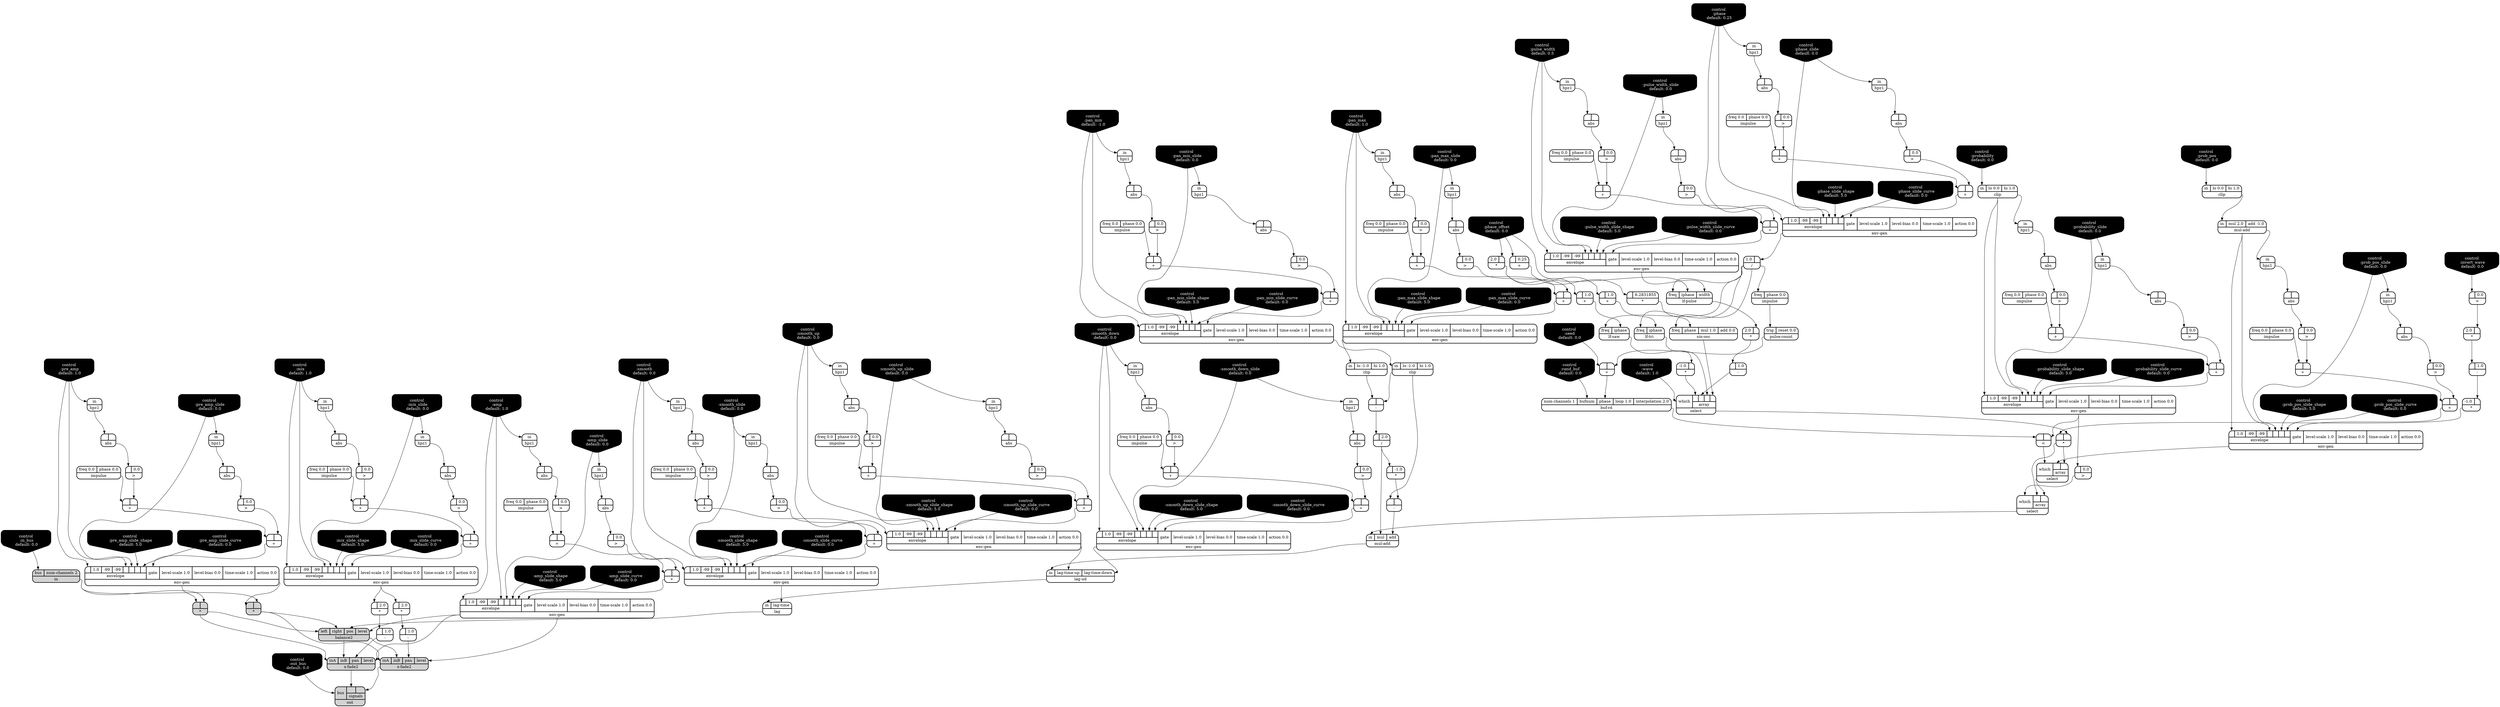 digraph synthdef {
85 [label = "{{ <a> |<b> -1.0} |<__UG_NAME__>* }" style="bold, rounded" shape=record rankdir=LR];
129 [label = "{{ <a> 2.0|<b> } |<__UG_NAME__>* }" style="bold, rounded" shape=record rankdir=LR];
133 [label = "{{ <a> |<b> 2.0} |<__UG_NAME__>* }" style="bold, rounded" shape=record rankdir=LR];
166 [label = "{{ <a> 2.0|<b> } |<__UG_NAME__>* }" style="bold, rounded" shape=record rankdir=LR];
179 [label = "{{ <a> |<b> } |<__UG_NAME__>* }" style="filled, bold, rounded"  shape=record rankdir=LR];
180 [label = "{{ <a> |<b> } |<__UG_NAME__>* }" style="filled, bold, rounded"  shape=record rankdir=LR];
182 [label = "{{ <a> -1.0|<b> } |<__UG_NAME__>* }" style="bold, rounded" shape=record rankdir=LR];
183 [label = "{{ <a> 2.0|<b> } |<__UG_NAME__>* }" style="bold, rounded" shape=record rankdir=LR];
186 [label = "{{ <a> -1.0|<b> } |<__UG_NAME__>* }" style="bold, rounded" shape=record rankdir=LR];
190 [label = "{{ <a> |<b> 6.2831855} |<__UG_NAME__>* }" style="bold, rounded" shape=record rankdir=LR];
193 [label = "{{ <a> |<b> } |<__UG_NAME__>* }" style="bold, rounded" shape=record rankdir=LR];
221 [label = "{{ <a> |<b> 2.0} |<__UG_NAME__>* }" style="bold, rounded" shape=record rankdir=LR];
59 [label = "{{ <a> |<b> } |<__UG_NAME__>+ }" style="bold, rounded" shape=record rankdir=LR];
65 [label = "{{ <a> |<b> } |<__UG_NAME__>+ }" style="bold, rounded" shape=record rankdir=LR];
69 [label = "{{ <a> |<b> } |<__UG_NAME__>+ }" style="bold, rounded" shape=record rankdir=LR];
76 [label = "{{ <a> |<b> } |<__UG_NAME__>+ }" style="bold, rounded" shape=record rankdir=LR];
80 [label = "{{ <a> |<b> } |<__UG_NAME__>+ }" style="bold, rounded" shape=record rankdir=LR];
91 [label = "{{ <a> |<b> } |<__UG_NAME__>+ }" style="bold, rounded" shape=record rankdir=LR];
94 [label = "{{ <a> |<b> } |<__UG_NAME__>+ }" style="bold, rounded" shape=record rankdir=LR];
100 [label = "{{ <a> |<b> } |<__UG_NAME__>+ }" style="bold, rounded" shape=record rankdir=LR];
107 [label = "{{ <a> |<b> } |<__UG_NAME__>+ }" style="bold, rounded" shape=record rankdir=LR];
111 [label = "{{ <a> |<b> } |<__UG_NAME__>+ }" style="bold, rounded" shape=record rankdir=LR];
117 [label = "{{ <a> |<b> } |<__UG_NAME__>+ }" style="bold, rounded" shape=record rankdir=LR];
121 [label = "{{ <a> |<b> } |<__UG_NAME__>+ }" style="bold, rounded" shape=record rankdir=LR];
127 [label = "{{ <a> |<b> } |<__UG_NAME__>+ }" style="bold, rounded" shape=record rankdir=LR];
145 [label = "{{ <a> |<b> } |<__UG_NAME__>+ }" style="bold, rounded" shape=record rankdir=LR];
152 [label = "{{ <a> |<b> } |<__UG_NAME__>+ }" style="bold, rounded" shape=record rankdir=LR];
153 [label = "{{ <a> |<b> } |<__UG_NAME__>+ }" style="bold, rounded" shape=record rankdir=LR];
159 [label = "{{ <a> |<b> } |<__UG_NAME__>+ }" style="bold, rounded" shape=record rankdir=LR];
163 [label = "{{ <a> |<b> } |<__UG_NAME__>+ }" style="bold, rounded" shape=record rankdir=LR];
173 [label = "{{ <a> |<b> } |<__UG_NAME__>+ }" style="bold, rounded" shape=record rankdir=LR];
176 [label = "{{ <a> |<b> } |<__UG_NAME__>+ }" style="bold, rounded" shape=record rankdir=LR];
184 [label = "{{ <a> |<b> 1.0} |<__UG_NAME__>+ }" style="bold, rounded" shape=record rankdir=LR];
187 [label = "{{ <a> |<b> 1.0} |<__UG_NAME__>+ }" style="bold, rounded" shape=record rankdir=LR];
189 [label = "{{ <a> |<b> 0.25} |<__UG_NAME__>+ }" style="bold, rounded" shape=record rankdir=LR];
195 [label = "{{ <a> |<b> } |<__UG_NAME__>+ }" style="bold, rounded" shape=record rankdir=LR];
204 [label = "{{ <a> |<b> } |<__UG_NAME__>+ }" style="bold, rounded" shape=record rankdir=LR];
205 [label = "{{ <a> |<b> } |<__UG_NAME__>+ }" style="bold, rounded" shape=record rankdir=LR];
212 [label = "{{ <a> |<b> } |<__UG_NAME__>+ }" style="bold, rounded" shape=record rankdir=LR];
215 [label = "{{ <a> |<b> } |<__UG_NAME__>+ }" style="bold, rounded" shape=record rankdir=LR];
83 [label = "{{ <a> |<b> } |<__UG_NAME__>- }" style="bold, rounded" shape=record rankdir=LR];
86 [label = "{{ <a> |<b> } |<__UG_NAME__>- }" style="bold, rounded" shape=record rankdir=LR];
130 [label = "{{ <a> |<b> 1.0} |<__UG_NAME__>- }" style="bold, rounded" shape=record rankdir=LR];
134 [label = "{{ <a> |<b> 1.0} |<__UG_NAME__>- }" style="bold, rounded" shape=record rankdir=LR];
181 [label = "{{ <a> |<b> 1.0} |<__UG_NAME__>- }" style="bold, rounded" shape=record rankdir=LR];
222 [label = "{{ <a> |<b> 1.0} |<__UG_NAME__>- }" style="bold, rounded" shape=record rankdir=LR];
84 [label = "{{ <a> |<b> 2.0} |<__UG_NAME__>/ }" style="bold, rounded" shape=record rankdir=LR];
96 [label = "{{ <a> 1.0|<b> } |<__UG_NAME__>/ }" style="bold, rounded" shape=record rankdir=LR];
197 [label = "{{ <a> |<b> } |<__UG_NAME__>\< }" style="bold, rounded" shape=record rankdir=LR];
58 [label = "{{ <a> |<b> 0.0} |<__UG_NAME__>\> }" style="bold, rounded" shape=record rankdir=LR];
64 [label = "{{ <a> |<b> 0.0} |<__UG_NAME__>\> }" style="bold, rounded" shape=record rankdir=LR];
68 [label = "{{ <a> |<b> 0.0} |<__UG_NAME__>\> }" style="bold, rounded" shape=record rankdir=LR];
75 [label = "{{ <a> |<b> 0.0} |<__UG_NAME__>\> }" style="bold, rounded" shape=record rankdir=LR];
79 [label = "{{ <a> |<b> 0.0} |<__UG_NAME__>\> }" style="bold, rounded" shape=record rankdir=LR];
90 [label = "{{ <a> |<b> 0.0} |<__UG_NAME__>\> }" style="bold, rounded" shape=record rankdir=LR];
93 [label = "{{ <a> |<b> 0.0} |<__UG_NAME__>\> }" style="bold, rounded" shape=record rankdir=LR];
99 [label = "{{ <a> |<b> 0.0} |<__UG_NAME__>\> }" style="bold, rounded" shape=record rankdir=LR];
106 [label = "{{ <a> |<b> 0.0} |<__UG_NAME__>\> }" style="bold, rounded" shape=record rankdir=LR];
110 [label = "{{ <a> |<b> 0.0} |<__UG_NAME__>\> }" style="bold, rounded" shape=record rankdir=LR];
116 [label = "{{ <a> |<b> 0.0} |<__UG_NAME__>\> }" style="bold, rounded" shape=record rankdir=LR];
120 [label = "{{ <a> |<b> 0.0} |<__UG_NAME__>\> }" style="bold, rounded" shape=record rankdir=LR];
126 [label = "{{ <a> |<b> 0.0} |<__UG_NAME__>\> }" style="bold, rounded" shape=record rankdir=LR];
138 [label = "{{ <a> |<b> 0.0} |<__UG_NAME__>\> }" style="bold, rounded" shape=record rankdir=LR];
141 [label = "{{ <a> |<b> 0.0} |<__UG_NAME__>\> }" style="bold, rounded" shape=record rankdir=LR];
144 [label = "{{ <a> |<b> 0.0} |<__UG_NAME__>\> }" style="bold, rounded" shape=record rankdir=LR];
147 [label = "{{ <a> |<b> 0.0} |<__UG_NAME__>\> }" style="bold, rounded" shape=record rankdir=LR];
151 [label = "{{ <a> |<b> 0.0} |<__UG_NAME__>\> }" style="bold, rounded" shape=record rankdir=LR];
158 [label = "{{ <a> |<b> 0.0} |<__UG_NAME__>\> }" style="bold, rounded" shape=record rankdir=LR];
162 [label = "{{ <a> |<b> 0.0} |<__UG_NAME__>\> }" style="bold, rounded" shape=record rankdir=LR];
165 [label = "{{ <a> |<b> 0.0} |<__UG_NAME__>\> }" style="bold, rounded" shape=record rankdir=LR];
168 [label = "{{ <a> |<b> 0.0} |<__UG_NAME__>\> }" style="bold, rounded" shape=record rankdir=LR];
172 [label = "{{ <a> |<b> 0.0} |<__UG_NAME__>\> }" style="bold, rounded" shape=record rankdir=LR];
175 [label = "{{ <a> |<b> 0.0} |<__UG_NAME__>\> }" style="bold, rounded" shape=record rankdir=LR];
203 [label = "{{ <a> |<b> 0.0} |<__UG_NAME__>\> }" style="bold, rounded" shape=record rankdir=LR];
214 [label = "{{ <a> |<b> 0.0} |<__UG_NAME__>\> }" style="bold, rounded" shape=record rankdir=LR];
57 [label = "{{ <a> |<b> } |<__UG_NAME__>abs }" style="bold, rounded" shape=record rankdir=LR];
63 [label = "{{ <a> |<b> } |<__UG_NAME__>abs }" style="bold, rounded" shape=record rankdir=LR];
67 [label = "{{ <a> |<b> } |<__UG_NAME__>abs }" style="bold, rounded" shape=record rankdir=LR];
74 [label = "{{ <a> |<b> } |<__UG_NAME__>abs }" style="bold, rounded" shape=record rankdir=LR];
78 [label = "{{ <a> |<b> } |<__UG_NAME__>abs }" style="bold, rounded" shape=record rankdir=LR];
89 [label = "{{ <a> |<b> } |<__UG_NAME__>abs }" style="bold, rounded" shape=record rankdir=LR];
92 [label = "{{ <a> |<b> } |<__UG_NAME__>abs }" style="bold, rounded" shape=record rankdir=LR];
98 [label = "{{ <a> |<b> } |<__UG_NAME__>abs }" style="bold, rounded" shape=record rankdir=LR];
105 [label = "{{ <a> |<b> } |<__UG_NAME__>abs }" style="bold, rounded" shape=record rankdir=LR];
109 [label = "{{ <a> |<b> } |<__UG_NAME__>abs }" style="bold, rounded" shape=record rankdir=LR];
115 [label = "{{ <a> |<b> } |<__UG_NAME__>abs }" style="bold, rounded" shape=record rankdir=LR];
119 [label = "{{ <a> |<b> } |<__UG_NAME__>abs }" style="bold, rounded" shape=record rankdir=LR];
125 [label = "{{ <a> |<b> } |<__UG_NAME__>abs }" style="bold, rounded" shape=record rankdir=LR];
137 [label = "{{ <a> |<b> } |<__UG_NAME__>abs }" style="bold, rounded" shape=record rankdir=LR];
140 [label = "{{ <a> |<b> } |<__UG_NAME__>abs }" style="bold, rounded" shape=record rankdir=LR];
143 [label = "{{ <a> |<b> } |<__UG_NAME__>abs }" style="bold, rounded" shape=record rankdir=LR];
150 [label = "{{ <a> |<b> } |<__UG_NAME__>abs }" style="bold, rounded" shape=record rankdir=LR];
157 [label = "{{ <a> |<b> } |<__UG_NAME__>abs }" style="bold, rounded" shape=record rankdir=LR];
161 [label = "{{ <a> |<b> } |<__UG_NAME__>abs }" style="bold, rounded" shape=record rankdir=LR];
167 [label = "{{ <a> |<b> } |<__UG_NAME__>abs }" style="bold, rounded" shape=record rankdir=LR];
171 [label = "{{ <a> |<b> } |<__UG_NAME__>abs }" style="bold, rounded" shape=record rankdir=LR];
174 [label = "{{ <a> |<b> } |<__UG_NAME__>abs }" style="bold, rounded" shape=record rankdir=LR];
202 [label = "{{ <a> |<b> } |<__UG_NAME__>abs }" style="bold, rounded" shape=record rankdir=LR];
213 [label = "{{ <a> |<b> } |<__UG_NAME__>abs }" style="bold, rounded" shape=record rankdir=LR];
219 [label = "{{ <left> left|<right> right|<pos> pos|<level> level} |<__UG_NAME__>balance2 }" style="filled, bold, rounded"  shape=record rankdir=LR];
196 [label = "{{ <num____channels> num-channels 1|<bufnum> bufnum|<phase> phase|<loop> loop 1.0|<interpolation> interpolation 2.0} |<__UG_NAME__>buf-rd }" style="bold, rounded" shape=record rankdir=LR];
71 [label = "{{ <in> in|<lo> lo -1.0|<hi> hi 1.0} |<__UG_NAME__>clip }" style="bold, rounded" shape=record rankdir=LR];
82 [label = "{{ <in> in|<lo> lo -1.0|<hi> hi 1.0} |<__UG_NAME__>clip }" style="bold, rounded" shape=record rankdir=LR];
123 [label = "{{ <in> in|<lo> lo 0.0|<hi> hi 1.0} |<__UG_NAME__>clip }" style="bold, rounded" shape=record rankdir=LR];
199 [label = "{{ <in> in|<lo> lo 0.0|<hi> hi 1.0} |<__UG_NAME__>clip }" style="bold, rounded" shape=record rankdir=LR];
0 [label = "control
 :amp
 default: 1.0" shape=invhouse style="rounded, filled, bold" fillcolor=black fontcolor=white ]; 
1 [label = "control
 :amp_slide
 default: 0.0" shape=invhouse style="rounded, filled, bold" fillcolor=black fontcolor=white ]; 
2 [label = "control
 :amp_slide_shape
 default: 5.0" shape=invhouse style="rounded, filled, bold" fillcolor=black fontcolor=white ]; 
3 [label = "control
 :amp_slide_curve
 default: 0.0" shape=invhouse style="rounded, filled, bold" fillcolor=black fontcolor=white ]; 
4 [label = "control
 :mix
 default: 1.0" shape=invhouse style="rounded, filled, bold" fillcolor=black fontcolor=white ]; 
5 [label = "control
 :mix_slide
 default: 0.0" shape=invhouse style="rounded, filled, bold" fillcolor=black fontcolor=white ]; 
6 [label = "control
 :mix_slide_shape
 default: 5.0" shape=invhouse style="rounded, filled, bold" fillcolor=black fontcolor=white ]; 
7 [label = "control
 :mix_slide_curve
 default: 0.0" shape=invhouse style="rounded, filled, bold" fillcolor=black fontcolor=white ]; 
8 [label = "control
 :pre_amp
 default: 1.0" shape=invhouse style="rounded, filled, bold" fillcolor=black fontcolor=white ]; 
9 [label = "control
 :pre_amp_slide
 default: 0.0" shape=invhouse style="rounded, filled, bold" fillcolor=black fontcolor=white ]; 
10 [label = "control
 :pre_amp_slide_shape
 default: 5.0" shape=invhouse style="rounded, filled, bold" fillcolor=black fontcolor=white ]; 
11 [label = "control
 :pre_amp_slide_curve
 default: 0.0" shape=invhouse style="rounded, filled, bold" fillcolor=black fontcolor=white ]; 
12 [label = "control
 :phase
 default: 0.25" shape=invhouse style="rounded, filled, bold" fillcolor=black fontcolor=white ]; 
13 [label = "control
 :phase_slide
 default: 0.0" shape=invhouse style="rounded, filled, bold" fillcolor=black fontcolor=white ]; 
14 [label = "control
 :phase_slide_shape
 default: 5.0" shape=invhouse style="rounded, filled, bold" fillcolor=black fontcolor=white ]; 
15 [label = "control
 :phase_slide_curve
 default: 0.0" shape=invhouse style="rounded, filled, bold" fillcolor=black fontcolor=white ]; 
16 [label = "control
 :pan_min
 default: -1.0" shape=invhouse style="rounded, filled, bold" fillcolor=black fontcolor=white ]; 
17 [label = "control
 :pan_min_slide
 default: 0.0" shape=invhouse style="rounded, filled, bold" fillcolor=black fontcolor=white ]; 
18 [label = "control
 :pan_min_slide_shape
 default: 5.0" shape=invhouse style="rounded, filled, bold" fillcolor=black fontcolor=white ]; 
19 [label = "control
 :pan_min_slide_curve
 default: 0.0" shape=invhouse style="rounded, filled, bold" fillcolor=black fontcolor=white ]; 
20 [label = "control
 :pan_max
 default: 1.0" shape=invhouse style="rounded, filled, bold" fillcolor=black fontcolor=white ]; 
21 [label = "control
 :pan_max_slide
 default: 0.0" shape=invhouse style="rounded, filled, bold" fillcolor=black fontcolor=white ]; 
22 [label = "control
 :pan_max_slide_shape
 default: 5.0" shape=invhouse style="rounded, filled, bold" fillcolor=black fontcolor=white ]; 
23 [label = "control
 :pan_max_slide_curve
 default: 0.0" shape=invhouse style="rounded, filled, bold" fillcolor=black fontcolor=white ]; 
24 [label = "control
 :pulse_width
 default: 0.5" shape=invhouse style="rounded, filled, bold" fillcolor=black fontcolor=white ]; 
25 [label = "control
 :pulse_width_slide
 default: 0.0" shape=invhouse style="rounded, filled, bold" fillcolor=black fontcolor=white ]; 
26 [label = "control
 :pulse_width_slide_shape
 default: 5.0" shape=invhouse style="rounded, filled, bold" fillcolor=black fontcolor=white ]; 
27 [label = "control
 :pulse_width_slide_curve
 default: 0.0" shape=invhouse style="rounded, filled, bold" fillcolor=black fontcolor=white ]; 
28 [label = "control
 :smooth
 default: 0.0" shape=invhouse style="rounded, filled, bold" fillcolor=black fontcolor=white ]; 
29 [label = "control
 :smooth_slide
 default: 0.0" shape=invhouse style="rounded, filled, bold" fillcolor=black fontcolor=white ]; 
30 [label = "control
 :smooth_slide_shape
 default: 5.0" shape=invhouse style="rounded, filled, bold" fillcolor=black fontcolor=white ]; 
31 [label = "control
 :smooth_slide_curve
 default: 0.0" shape=invhouse style="rounded, filled, bold" fillcolor=black fontcolor=white ]; 
32 [label = "control
 :smooth_up
 default: 0.0" shape=invhouse style="rounded, filled, bold" fillcolor=black fontcolor=white ]; 
33 [label = "control
 :smooth_up_slide
 default: 0.0" shape=invhouse style="rounded, filled, bold" fillcolor=black fontcolor=white ]; 
34 [label = "control
 :smooth_up_slide_shape
 default: 5.0" shape=invhouse style="rounded, filled, bold" fillcolor=black fontcolor=white ]; 
35 [label = "control
 :smooth_up_slide_curve
 default: 0.0" shape=invhouse style="rounded, filled, bold" fillcolor=black fontcolor=white ]; 
36 [label = "control
 :smooth_down
 default: 0.0" shape=invhouse style="rounded, filled, bold" fillcolor=black fontcolor=white ]; 
37 [label = "control
 :smooth_down_slide
 default: 0.0" shape=invhouse style="rounded, filled, bold" fillcolor=black fontcolor=white ]; 
38 [label = "control
 :smooth_down_slide_shape
 default: 5.0" shape=invhouse style="rounded, filled, bold" fillcolor=black fontcolor=white ]; 
39 [label = "control
 :smooth_down_slide_curve
 default: 0.0" shape=invhouse style="rounded, filled, bold" fillcolor=black fontcolor=white ]; 
40 [label = "control
 :probability
 default: 0.0" shape=invhouse style="rounded, filled, bold" fillcolor=black fontcolor=white ]; 
41 [label = "control
 :probability_slide
 default: 0.0" shape=invhouse style="rounded, filled, bold" fillcolor=black fontcolor=white ]; 
42 [label = "control
 :probability_slide_shape
 default: 5.0" shape=invhouse style="rounded, filled, bold" fillcolor=black fontcolor=white ]; 
43 [label = "control
 :probability_slide_curve
 default: 0.0" shape=invhouse style="rounded, filled, bold" fillcolor=black fontcolor=white ]; 
44 [label = "control
 :prob_pos
 default: 0.0" shape=invhouse style="rounded, filled, bold" fillcolor=black fontcolor=white ]; 
45 [label = "control
 :prob_pos_slide
 default: 0.0" shape=invhouse style="rounded, filled, bold" fillcolor=black fontcolor=white ]; 
46 [label = "control
 :prob_pos_slide_shape
 default: 5.0" shape=invhouse style="rounded, filled, bold" fillcolor=black fontcolor=white ]; 
47 [label = "control
 :prob_pos_slide_curve
 default: 0.0" shape=invhouse style="rounded, filled, bold" fillcolor=black fontcolor=white ]; 
48 [label = "control
 :phase_offset
 default: 0.0" shape=invhouse style="rounded, filled, bold" fillcolor=black fontcolor=white ]; 
49 [label = "control
 :wave
 default: 1.0" shape=invhouse style="rounded, filled, bold" fillcolor=black fontcolor=white ]; 
50 [label = "control
 :invert_wave
 default: 0.0" shape=invhouse style="rounded, filled, bold" fillcolor=black fontcolor=white ]; 
51 [label = "control
 :seed
 default: 0.0" shape=invhouse style="rounded, filled, bold" fillcolor=black fontcolor=white ]; 
52 [label = "control
 :rand_buf
 default: 0.0" shape=invhouse style="rounded, filled, bold" fillcolor=black fontcolor=white ]; 
53 [label = "control
 :in_bus
 default: 0.0" shape=invhouse style="rounded, filled, bold" fillcolor=black fontcolor=white ]; 
54 [label = "control
 :out_bus
 default: 0.0" shape=invhouse style="rounded, filled, bold" fillcolor=black fontcolor=white ]; 
70 [label = "{{ {{<envelope___control___0>|1.0|-99|-99|<envelope___control___4>|<envelope___control___5>|<envelope___control___6>|<envelope___control___7>}|envelope}|<gate> gate|<level____scale> level-scale 1.0|<level____bias> level-bias 0.0|<time____scale> time-scale 1.0|<action> action 0.0} |<__UG_NAME__>env-gen }" style="bold, rounded" shape=record rankdir=LR];
81 [label = "{{ {{<envelope___control___0>|1.0|-99|-99|<envelope___control___4>|<envelope___control___5>|<envelope___control___6>|<envelope___control___7>}|envelope}|<gate> gate|<level____scale> level-scale 1.0|<level____bias> level-bias 0.0|<time____scale> time-scale 1.0|<action> action 0.0} |<__UG_NAME__>env-gen }" style="bold, rounded" shape=record rankdir=LR];
95 [label = "{{ {{<envelope___control___0>|1.0|-99|-99|<envelope___control___4>|<envelope___control___5>|<envelope___control___6>|<envelope___control___7>}|envelope}|<gate> gate|<level____scale> level-scale 1.0|<level____bias> level-bias 0.0|<time____scale> time-scale 1.0|<action> action 0.0} |<__UG_NAME__>env-gen }" style="bold, rounded" shape=record rankdir=LR];
101 [label = "{{ {{<envelope___control___0>|1.0|-99|-99|<envelope___control___4>|<envelope___control___5>|<envelope___control___6>|<envelope___control___7>}|envelope}|<gate> gate|<level____scale> level-scale 1.0|<level____bias> level-bias 0.0|<time____scale> time-scale 1.0|<action> action 0.0} |<__UG_NAME__>env-gen }" style="bold, rounded" shape=record rankdir=LR];
112 [label = "{{ {{<envelope___control___0>|1.0|-99|-99|<envelope___control___4>|<envelope___control___5>|<envelope___control___6>|<envelope___control___7>}|envelope}|<gate> gate|<level____scale> level-scale 1.0|<level____bias> level-bias 0.0|<time____scale> time-scale 1.0|<action> action 0.0} |<__UG_NAME__>env-gen }" style="bold, rounded" shape=record rankdir=LR];
132 [label = "{{ {{<envelope___control___0>|1.0|-99|-99|<envelope___control___4>|<envelope___control___5>|<envelope___control___6>|<envelope___control___7>}|envelope}|<gate> gate|<level____scale> level-scale 1.0|<level____bias> level-bias 0.0|<time____scale> time-scale 1.0|<action> action 0.0} |<__UG_NAME__>env-gen }" style="bold, rounded" shape=record rankdir=LR];
146 [label = "{{ {{<envelope___clip___0>|1.0|-99|-99|<envelope___clip___4>|<envelope___control___5>|<envelope___control___6>|<envelope___control___7>}|envelope}|<gate> gate|<level____scale> level-scale 1.0|<level____bias> level-bias 0.0|<time____scale> time-scale 1.0|<action> action 0.0} |<__UG_NAME__>env-gen }" style="bold, rounded" shape=record rankdir=LR];
164 [label = "{{ {{<envelope___control___0>|1.0|-99|-99|<envelope___control___4>|<envelope___control___5>|<envelope___control___6>|<envelope___control___7>}|envelope}|<gate> gate|<level____scale> level-scale 1.0|<level____bias> level-bias 0.0|<time____scale> time-scale 1.0|<action> action 0.0} |<__UG_NAME__>env-gen }" style="bold, rounded" shape=record rankdir=LR];
177 [label = "{{ {{<envelope___control___0>|1.0|-99|-99|<envelope___control___4>|<envelope___control___5>|<envelope___control___6>|<envelope___control___7>}|envelope}|<gate> gate|<level____scale> level-scale 1.0|<level____bias> level-bias 0.0|<time____scale> time-scale 1.0|<action> action 0.0} |<__UG_NAME__>env-gen }" style="bold, rounded" shape=record rankdir=LR];
206 [label = "{{ {{<envelope___mul____add___0>|1.0|-99|-99|<envelope___mul____add___4>|<envelope___control___5>|<envelope___control___6>|<envelope___control___7>}|envelope}|<gate> gate|<level____scale> level-scale 1.0|<level____bias> level-bias 0.0|<time____scale> time-scale 1.0|<action> action 0.0} |<__UG_NAME__>env-gen }" style="bold, rounded" shape=record rankdir=LR];
216 [label = "{{ {{<envelope___control___0>|1.0|-99|-99|<envelope___control___4>|<envelope___control___5>|<envelope___control___6>|<envelope___control___7>}|envelope}|<gate> gate|<level____scale> level-scale 1.0|<level____bias> level-bias 0.0|<time____scale> time-scale 1.0|<action> action 0.0} |<__UG_NAME__>env-gen }" style="bold, rounded" shape=record rankdir=LR];
218 [label = "{{ {{<envelope___control___0>|1.0|-99|-99|<envelope___control___4>|<envelope___control___5>|<envelope___control___6>|<envelope___control___7>}|envelope}|<gate> gate|<level____scale> level-scale 1.0|<level____bias> level-bias 0.0|<time____scale> time-scale 1.0|<action> action 0.0} |<__UG_NAME__>env-gen }" style="bold, rounded" shape=record rankdir=LR];
56 [label = "{{ <in> in} |<__UG_NAME__>hpz1 }" style="bold, rounded" shape=record rankdir=LR];
60 [label = "{{ <in> in} |<__UG_NAME__>hpz1 }" style="bold, rounded" shape=record rankdir=LR];
62 [label = "{{ <in> in} |<__UG_NAME__>hpz1 }" style="bold, rounded" shape=record rankdir=LR];
66 [label = "{{ <in> in} |<__UG_NAME__>hpz1 }" style="bold, rounded" shape=record rankdir=LR];
73 [label = "{{ <in> in} |<__UG_NAME__>hpz1 }" style="bold, rounded" shape=record rankdir=LR];
77 [label = "{{ <in> in} |<__UG_NAME__>hpz1 }" style="bold, rounded" shape=record rankdir=LR];
88 [label = "{{ <in> in} |<__UG_NAME__>hpz1 }" style="bold, rounded" shape=record rankdir=LR];
97 [label = "{{ <in> in} |<__UG_NAME__>hpz1 }" style="bold, rounded" shape=record rankdir=LR];
104 [label = "{{ <in> in} |<__UG_NAME__>hpz1 }" style="bold, rounded" shape=record rankdir=LR];
108 [label = "{{ <in> in} |<__UG_NAME__>hpz1 }" style="bold, rounded" shape=record rankdir=LR];
114 [label = "{{ <in> in} |<__UG_NAME__>hpz1 }" style="bold, rounded" shape=record rankdir=LR];
118 [label = "{{ <in> in} |<__UG_NAME__>hpz1 }" style="bold, rounded" shape=record rankdir=LR];
124 [label = "{{ <in> in} |<__UG_NAME__>hpz1 }" style="bold, rounded" shape=record rankdir=LR];
128 [label = "{{ <in> in} |<__UG_NAME__>hpz1 }" style="bold, rounded" shape=record rankdir=LR];
131 [label = "{{ <in> in} |<__UG_NAME__>hpz1 }" style="bold, rounded" shape=record rankdir=LR];
136 [label = "{{ <in> in} |<__UG_NAME__>hpz1 }" style="bold, rounded" shape=record rankdir=LR];
139 [label = "{{ <in> in} |<__UG_NAME__>hpz1 }" style="bold, rounded" shape=record rankdir=LR];
142 [label = "{{ <in> in} |<__UG_NAME__>hpz1 }" style="bold, rounded" shape=record rankdir=LR];
149 [label = "{{ <in> in} |<__UG_NAME__>hpz1 }" style="bold, rounded" shape=record rankdir=LR];
154 [label = "{{ <in> in} |<__UG_NAME__>hpz1 }" style="bold, rounded" shape=record rankdir=LR];
156 [label = "{{ <in> in} |<__UG_NAME__>hpz1 }" style="bold, rounded" shape=record rankdir=LR];
160 [label = "{{ <in> in} |<__UG_NAME__>hpz1 }" style="bold, rounded" shape=record rankdir=LR];
170 [label = "{{ <in> in} |<__UG_NAME__>hpz1 }" style="bold, rounded" shape=record rankdir=LR];
201 [label = "{{ <in> in} |<__UG_NAME__>hpz1 }" style="bold, rounded" shape=record rankdir=LR];
55 [label = "{{ <freq> freq 0.0|<phase> phase 0.0} |<__UG_NAME__>impulse }" style="bold, rounded" shape=record rankdir=LR];
61 [label = "{{ <freq> freq 0.0|<phase> phase 0.0} |<__UG_NAME__>impulse }" style="bold, rounded" shape=record rankdir=LR];
72 [label = "{{ <freq> freq 0.0|<phase> phase 0.0} |<__UG_NAME__>impulse }" style="bold, rounded" shape=record rankdir=LR];
87 [label = "{{ <freq> freq 0.0|<phase> phase 0.0} |<__UG_NAME__>impulse }" style="bold, rounded" shape=record rankdir=LR];
103 [label = "{{ <freq> freq 0.0|<phase> phase 0.0} |<__UG_NAME__>impulse }" style="bold, rounded" shape=record rankdir=LR];
113 [label = "{{ <freq> freq 0.0|<phase> phase 0.0} |<__UG_NAME__>impulse }" style="bold, rounded" shape=record rankdir=LR];
122 [label = "{{ <freq> freq 0.0|<phase> phase 0.0} |<__UG_NAME__>impulse }" style="bold, rounded" shape=record rankdir=LR];
135 [label = "{{ <freq> freq|<phase> phase 0.0} |<__UG_NAME__>impulse }" style="bold, rounded" shape=record rankdir=LR];
148 [label = "{{ <freq> freq 0.0|<phase> phase 0.0} |<__UG_NAME__>impulse }" style="bold, rounded" shape=record rankdir=LR];
155 [label = "{{ <freq> freq 0.0|<phase> phase 0.0} |<__UG_NAME__>impulse }" style="bold, rounded" shape=record rankdir=LR];
169 [label = "{{ <freq> freq 0.0|<phase> phase 0.0} |<__UG_NAME__>impulse }" style="bold, rounded" shape=record rankdir=LR];
198 [label = "{{ <freq> freq 0.0|<phase> phase 0.0} |<__UG_NAME__>impulse }" style="bold, rounded" shape=record rankdir=LR];
211 [label = "{{ <freq> freq 0.0|<phase> phase 0.0} |<__UG_NAME__>impulse }" style="bold, rounded" shape=record rankdir=LR];
178 [label = "{{ <bus> bus|<num____channels> num-channels 2} |<__UG_NAME__>in }" style="filled, bold, rounded"  shape=record rankdir=LR];
217 [label = "{{ <in> in|<lag____time> lag-time} |<__UG_NAME__>lag }" style="bold, rounded" shape=record rankdir=LR];
210 [label = "{{ <in> in|<lag____time____up> lag-time-up|<lag____time____down> lag-time-down} |<__UG_NAME__>lag-ud }" style="bold, rounded" shape=record rankdir=LR];
102 [label = "{{ <freq> freq|<iphase> iphase|<width> width} |<__UG_NAME__>lf-pulse }" style="bold, rounded" shape=record rankdir=LR];
185 [label = "{{ <freq> freq|<iphase> iphase} |<__UG_NAME__>lf-saw }" style="bold, rounded" shape=record rankdir=LR];
188 [label = "{{ <freq> freq|<iphase> iphase} |<__UG_NAME__>lf-tri }" style="bold, rounded" shape=record rankdir=LR];
200 [label = "{{ <in> in|<mul> mul 2.0|<add> add -1.0} |<__UG_NAME__>mul-add }" style="bold, rounded" shape=record rankdir=LR];
209 [label = "{{ <in> in|<mul> mul|<add> add} |<__UG_NAME__>mul-add }" style="bold, rounded" shape=record rankdir=LR];
224 [label = "{{ <bus> bus|{{<signals___x____fade2___0>|<signals___x____fade2___1>}|signals}} |<__UG_NAME__>out }" style="filled, bold, rounded"  shape=record rankdir=LR];
194 [label = "{{ <trig> trig|<reset> reset 0.0} |<__UG_NAME__>pulse-count }" style="bold, rounded" shape=record rankdir=LR];
192 [label = "{{ <which> which|{{<array___binary____op____u____gen___0>|<array___binary____op____u____gen___1>|<array___lf____tri___2>|<array___sin____osc___3>}|array}} |<__UG_NAME__>select }" style="bold, rounded" shape=record rankdir=LR];
207 [label = "{{ <which> which|{{<array___env____gen___0>|<array___binary____op____u____gen___1>}|array}} |<__UG_NAME__>select }" style="bold, rounded" shape=record rankdir=LR];
208 [label = "{{ <which> which|{{<array___binary____op____u____gen___0>|<array___select___1>}|array}} |<__UG_NAME__>select }" style="bold, rounded" shape=record rankdir=LR];
191 [label = "{{ <freq> freq|<phase> phase|<mul> mul 1.0|<add> add 0.0} |<__UG_NAME__>sin-osc }" style="bold, rounded" shape=record rankdir=LR];
220 [label = "{{ <ina> inA|<inb> inB|<pan> pan|<level> level} |<__UG_NAME__>x-fade2 }" style="filled, bold, rounded"  shape=record rankdir=LR];
223 [label = "{{ <ina> inA|<inb> inB|<pan> pan|<level> level} |<__UG_NAME__>x-fade2 }" style="filled, bold, rounded"  shape=record rankdir=LR];

84:__UG_NAME__ -> 85:a ;
102:__UG_NAME__ -> 129:b ;
132:__UG_NAME__ -> 133:a ;
165:__UG_NAME__ -> 166:b ;
178:__UG_NAME__ -> 179:b ;
177:__UG_NAME__ -> 179:a ;
178:__UG_NAME__ -> 180:b ;
177:__UG_NAME__ -> 180:a ;
181:__UG_NAME__ -> 182:b ;
48:__UG_NAME__ -> 183:b ;
185:__UG_NAME__ -> 186:b ;
189:__UG_NAME__ -> 190:a ;
192:__UG_NAME__ -> 193:b ;
182:__UG_NAME__ -> 193:a ;
132:__UG_NAME__ -> 221:a ;
58:__UG_NAME__ -> 59:b ;
55:__UG_NAME__ -> 59:a ;
64:__UG_NAME__ -> 65:b ;
61:__UG_NAME__ -> 65:a ;
68:__UG_NAME__ -> 69:b ;
65:__UG_NAME__ -> 69:a ;
75:__UG_NAME__ -> 76:b ;
72:__UG_NAME__ -> 76:a ;
79:__UG_NAME__ -> 80:b ;
76:__UG_NAME__ -> 80:a ;
90:__UG_NAME__ -> 91:b ;
87:__UG_NAME__ -> 91:a ;
93:__UG_NAME__ -> 94:b ;
91:__UG_NAME__ -> 94:a ;
99:__UG_NAME__ -> 100:b ;
59:__UG_NAME__ -> 100:a ;
106:__UG_NAME__ -> 107:b ;
103:__UG_NAME__ -> 107:a ;
110:__UG_NAME__ -> 111:b ;
107:__UG_NAME__ -> 111:a ;
116:__UG_NAME__ -> 117:b ;
113:__UG_NAME__ -> 117:a ;
120:__UG_NAME__ -> 121:b ;
117:__UG_NAME__ -> 121:a ;
126:__UG_NAME__ -> 127:b ;
122:__UG_NAME__ -> 127:a ;
144:__UG_NAME__ -> 145:b ;
127:__UG_NAME__ -> 145:a ;
151:__UG_NAME__ -> 152:b ;
148:__UG_NAME__ -> 152:a ;
141:__UG_NAME__ -> 153:b ;
152:__UG_NAME__ -> 153:a ;
158:__UG_NAME__ -> 159:b ;
155:__UG_NAME__ -> 159:a ;
162:__UG_NAME__ -> 163:b ;
159:__UG_NAME__ -> 163:a ;
172:__UG_NAME__ -> 173:b ;
169:__UG_NAME__ -> 173:a ;
175:__UG_NAME__ -> 176:b ;
173:__UG_NAME__ -> 176:a ;
183:__UG_NAME__ -> 184:a ;
183:__UG_NAME__ -> 187:a ;
48:__UG_NAME__ -> 189:a ;
194:__UG_NAME__ -> 195:b ;
51:__UG_NAME__ -> 195:a ;
203:__UG_NAME__ -> 204:b ;
198:__UG_NAME__ -> 204:a ;
138:__UG_NAME__ -> 205:b ;
204:__UG_NAME__ -> 205:a ;
168:__UG_NAME__ -> 212:b ;
211:__UG_NAME__ -> 212:a ;
214:__UG_NAME__ -> 215:b ;
212:__UG_NAME__ -> 215:a ;
71:__UG_NAME__ -> 83:b ;
82:__UG_NAME__ -> 83:a ;
85:__UG_NAME__ -> 86:b ;
71:__UG_NAME__ -> 86:a ;
129:__UG_NAME__ -> 130:a ;
133:__UG_NAME__ -> 134:a ;
166:__UG_NAME__ -> 181:a ;
221:__UG_NAME__ -> 222:a ;
83:__UG_NAME__ -> 84:a ;
95:__UG_NAME__ -> 96:b ;
146:__UG_NAME__ -> 197:b ;
196:__UG_NAME__ -> 197:a ;
57:__UG_NAME__ -> 58:a ;
63:__UG_NAME__ -> 64:a ;
67:__UG_NAME__ -> 68:a ;
74:__UG_NAME__ -> 75:a ;
78:__UG_NAME__ -> 79:a ;
89:__UG_NAME__ -> 90:a ;
92:__UG_NAME__ -> 93:a ;
98:__UG_NAME__ -> 99:a ;
105:__UG_NAME__ -> 106:a ;
109:__UG_NAME__ -> 110:a ;
115:__UG_NAME__ -> 116:a ;
119:__UG_NAME__ -> 120:a ;
125:__UG_NAME__ -> 126:a ;
137:__UG_NAME__ -> 138:a ;
140:__UG_NAME__ -> 141:a ;
143:__UG_NAME__ -> 144:a ;
146:__UG_NAME__ -> 147:a ;
150:__UG_NAME__ -> 151:a ;
157:__UG_NAME__ -> 158:a ;
161:__UG_NAME__ -> 162:a ;
50:__UG_NAME__ -> 165:a ;
167:__UG_NAME__ -> 168:a ;
171:__UG_NAME__ -> 172:a ;
174:__UG_NAME__ -> 175:a ;
202:__UG_NAME__ -> 203:a ;
213:__UG_NAME__ -> 214:a ;
56:__UG_NAME__ -> 57:a ;
62:__UG_NAME__ -> 63:a ;
66:__UG_NAME__ -> 67:a ;
73:__UG_NAME__ -> 74:a ;
77:__UG_NAME__ -> 78:a ;
88:__UG_NAME__ -> 89:a ;
60:__UG_NAME__ -> 92:a ;
97:__UG_NAME__ -> 98:a ;
104:__UG_NAME__ -> 105:a ;
108:__UG_NAME__ -> 109:a ;
114:__UG_NAME__ -> 115:a ;
118:__UG_NAME__ -> 119:a ;
124:__UG_NAME__ -> 125:a ;
136:__UG_NAME__ -> 137:a ;
139:__UG_NAME__ -> 140:a ;
142:__UG_NAME__ -> 143:a ;
149:__UG_NAME__ -> 150:a ;
156:__UG_NAME__ -> 157:a ;
160:__UG_NAME__ -> 161:a ;
154:__UG_NAME__ -> 167:a ;
170:__UG_NAME__ -> 171:a ;
128:__UG_NAME__ -> 174:a ;
201:__UG_NAME__ -> 202:a ;
131:__UG_NAME__ -> 213:a ;
218:__UG_NAME__ -> 219:level ;
217:__UG_NAME__ -> 219:pos ;
180:__UG_NAME__ -> 219:right ;
179:__UG_NAME__ -> 219:left ;
195:__UG_NAME__ -> 196:phase ;
52:__UG_NAME__ -> 196:bufnum ;
70:__UG_NAME__ -> 71:in ;
81:__UG_NAME__ -> 82:in ;
40:__UG_NAME__ -> 123:in ;
44:__UG_NAME__ -> 199:in ;
69:__UG_NAME__ -> 70:gate ;
16:__UG_NAME__ -> 70:envelope___control___0 ;
16:__UG_NAME__ -> 70:envelope___control___4 ;
17:__UG_NAME__ -> 70:envelope___control___5 ;
18:__UG_NAME__ -> 70:envelope___control___6 ;
19:__UG_NAME__ -> 70:envelope___control___7 ;
80:__UG_NAME__ -> 81:gate ;
20:__UG_NAME__ -> 81:envelope___control___0 ;
20:__UG_NAME__ -> 81:envelope___control___4 ;
21:__UG_NAME__ -> 81:envelope___control___5 ;
22:__UG_NAME__ -> 81:envelope___control___6 ;
23:__UG_NAME__ -> 81:envelope___control___7 ;
94:__UG_NAME__ -> 95:gate ;
12:__UG_NAME__ -> 95:envelope___control___0 ;
12:__UG_NAME__ -> 95:envelope___control___4 ;
13:__UG_NAME__ -> 95:envelope___control___5 ;
14:__UG_NAME__ -> 95:envelope___control___6 ;
15:__UG_NAME__ -> 95:envelope___control___7 ;
100:__UG_NAME__ -> 101:gate ;
24:__UG_NAME__ -> 101:envelope___control___0 ;
24:__UG_NAME__ -> 101:envelope___control___4 ;
25:__UG_NAME__ -> 101:envelope___control___5 ;
26:__UG_NAME__ -> 101:envelope___control___6 ;
27:__UG_NAME__ -> 101:envelope___control___7 ;
111:__UG_NAME__ -> 112:gate ;
32:__UG_NAME__ -> 112:envelope___control___0 ;
32:__UG_NAME__ -> 112:envelope___control___4 ;
33:__UG_NAME__ -> 112:envelope___control___5 ;
34:__UG_NAME__ -> 112:envelope___control___6 ;
35:__UG_NAME__ -> 112:envelope___control___7 ;
121:__UG_NAME__ -> 132:gate ;
4:__UG_NAME__ -> 132:envelope___control___0 ;
4:__UG_NAME__ -> 132:envelope___control___4 ;
5:__UG_NAME__ -> 132:envelope___control___5 ;
6:__UG_NAME__ -> 132:envelope___control___6 ;
7:__UG_NAME__ -> 132:envelope___control___7 ;
145:__UG_NAME__ -> 146:gate ;
123:__UG_NAME__ -> 146:envelope___clip___0 ;
123:__UG_NAME__ -> 146:envelope___clip___4 ;
41:__UG_NAME__ -> 146:envelope___control___5 ;
42:__UG_NAME__ -> 146:envelope___control___6 ;
43:__UG_NAME__ -> 146:envelope___control___7 ;
163:__UG_NAME__ -> 164:gate ;
36:__UG_NAME__ -> 164:envelope___control___0 ;
36:__UG_NAME__ -> 164:envelope___control___4 ;
37:__UG_NAME__ -> 164:envelope___control___5 ;
38:__UG_NAME__ -> 164:envelope___control___6 ;
39:__UG_NAME__ -> 164:envelope___control___7 ;
176:__UG_NAME__ -> 177:gate ;
8:__UG_NAME__ -> 177:envelope___control___0 ;
8:__UG_NAME__ -> 177:envelope___control___4 ;
9:__UG_NAME__ -> 177:envelope___control___5 ;
10:__UG_NAME__ -> 177:envelope___control___6 ;
11:__UG_NAME__ -> 177:envelope___control___7 ;
205:__UG_NAME__ -> 206:gate ;
200:__UG_NAME__ -> 206:envelope___mul____add___0 ;
200:__UG_NAME__ -> 206:envelope___mul____add___4 ;
45:__UG_NAME__ -> 206:envelope___control___5 ;
46:__UG_NAME__ -> 206:envelope___control___6 ;
47:__UG_NAME__ -> 206:envelope___control___7 ;
215:__UG_NAME__ -> 216:gate ;
28:__UG_NAME__ -> 216:envelope___control___0 ;
28:__UG_NAME__ -> 216:envelope___control___4 ;
29:__UG_NAME__ -> 216:envelope___control___5 ;
30:__UG_NAME__ -> 216:envelope___control___6 ;
31:__UG_NAME__ -> 216:envelope___control___7 ;
153:__UG_NAME__ -> 218:gate ;
0:__UG_NAME__ -> 218:envelope___control___0 ;
0:__UG_NAME__ -> 218:envelope___control___4 ;
1:__UG_NAME__ -> 218:envelope___control___5 ;
2:__UG_NAME__ -> 218:envelope___control___6 ;
3:__UG_NAME__ -> 218:envelope___control___7 ;
24:__UG_NAME__ -> 56:in ;
13:__UG_NAME__ -> 60:in ;
16:__UG_NAME__ -> 62:in ;
17:__UG_NAME__ -> 66:in ;
20:__UG_NAME__ -> 73:in ;
21:__UG_NAME__ -> 77:in ;
12:__UG_NAME__ -> 88:in ;
25:__UG_NAME__ -> 97:in ;
32:__UG_NAME__ -> 104:in ;
33:__UG_NAME__ -> 108:in ;
4:__UG_NAME__ -> 114:in ;
5:__UG_NAME__ -> 118:in ;
123:__UG_NAME__ -> 124:in ;
9:__UG_NAME__ -> 128:in ;
29:__UG_NAME__ -> 131:in ;
45:__UG_NAME__ -> 136:in ;
1:__UG_NAME__ -> 139:in ;
41:__UG_NAME__ -> 142:in ;
0:__UG_NAME__ -> 149:in ;
28:__UG_NAME__ -> 154:in ;
36:__UG_NAME__ -> 156:in ;
37:__UG_NAME__ -> 160:in ;
8:__UG_NAME__ -> 170:in ;
200:__UG_NAME__ -> 201:in ;
96:__UG_NAME__ -> 135:freq ;
53:__UG_NAME__ -> 178:bus ;
216:__UG_NAME__ -> 217:lag____time ;
210:__UG_NAME__ -> 217:in ;
164:__UG_NAME__ -> 210:lag____time____down ;
112:__UG_NAME__ -> 210:lag____time____up ;
209:__UG_NAME__ -> 210:in ;
101:__UG_NAME__ -> 102:width ;
48:__UG_NAME__ -> 102:iphase ;
96:__UG_NAME__ -> 102:freq ;
184:__UG_NAME__ -> 185:iphase ;
96:__UG_NAME__ -> 185:freq ;
187:__UG_NAME__ -> 188:iphase ;
96:__UG_NAME__ -> 188:freq ;
199:__UG_NAME__ -> 200:in ;
86:__UG_NAME__ -> 209:add ;
84:__UG_NAME__ -> 209:mul ;
208:__UG_NAME__ -> 209:in ;
220:__UG_NAME__ -> 224:signals___x____fade2___0 ;
223:__UG_NAME__ -> 224:signals___x____fade2___1 ;
54:__UG_NAME__ -> 224:bus ;
135:__UG_NAME__ -> 194:trig ;
186:__UG_NAME__ -> 192:array___binary____op____u____gen___0 ;
130:__UG_NAME__ -> 192:array___binary____op____u____gen___1 ;
188:__UG_NAME__ -> 192:array___lf____tri___2 ;
191:__UG_NAME__ -> 192:array___sin____osc___3 ;
49:__UG_NAME__ -> 192:which ;
206:__UG_NAME__ -> 207:array___env____gen___0 ;
193:__UG_NAME__ -> 207:array___binary____op____u____gen___1 ;
197:__UG_NAME__ -> 207:which ;
193:__UG_NAME__ -> 208:array___binary____op____u____gen___0 ;
207:__UG_NAME__ -> 208:array___select___1 ;
147:__UG_NAME__ -> 208:which ;
190:__UG_NAME__ -> 191:phase ;
96:__UG_NAME__ -> 191:freq ;
218:__UG_NAME__ -> 220:level ;
134:__UG_NAME__ -> 220:pan ;
219:__UG_NAME__ -> 220:inb ;
179:__UG_NAME__ -> 220:ina ;
218:__UG_NAME__ -> 223:level ;
222:__UG_NAME__ -> 223:pan ;
219:__UG_NAME__ -> 223:inb ;
180:__UG_NAME__ -> 223:ina ;

}